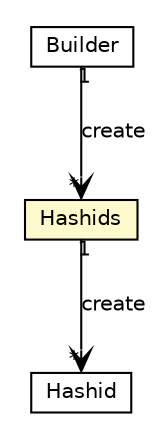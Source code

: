 #!/usr/local/bin/dot
#
# Class diagram 
# Generated by UMLGraph version R5_6-24-gf6e263 (http://www.umlgraph.org/)
#

digraph G {
	edge [fontname="Helvetica",fontsize=10,labelfontname="Helvetica",labelfontsize=10];
	node [fontname="Helvetica",fontsize=10,shape=plaintext];
	nodesep=0.25;
	ranksep=0.5;
	// io.werval.util.Hashid
	c19178 [label=<<table title="io.werval.util.Hashid" border="0" cellborder="1" cellspacing="0" cellpadding="2" port="p" href="./Hashid.html">
		<tr><td><table border="0" cellspacing="0" cellpadding="1">
<tr><td align="center" balign="center"> Hashid </td></tr>
		</table></td></tr>
		</table>>, URL="./Hashid.html", fontname="Helvetica", fontcolor="black", fontsize=10.0];
	// io.werval.util.Hashids
	c19179 [label=<<table title="io.werval.util.Hashids" border="0" cellborder="1" cellspacing="0" cellpadding="2" port="p" bgcolor="lemonChiffon" href="./Hashids.html">
		<tr><td><table border="0" cellspacing="0" cellpadding="1">
<tr><td align="center" balign="center"> Hashids </td></tr>
		</table></td></tr>
		</table>>, URL="./Hashids.html", fontname="Helvetica", fontcolor="black", fontsize=10.0];
	// io.werval.util.Hashids.Builder
	c19180 [label=<<table title="io.werval.util.Hashids.Builder" border="0" cellborder="1" cellspacing="0" cellpadding="2" port="p" href="./Hashids.Builder.html">
		<tr><td><table border="0" cellspacing="0" cellpadding="1">
<tr><td align="center" balign="center"> Builder </td></tr>
		</table></td></tr>
		</table>>, URL="./Hashids.Builder.html", fontname="Helvetica", fontcolor="black", fontsize=10.0];
	// io.werval.util.Hashids NAVASSOC io.werval.util.Hashid
	c19179:p -> c19178:p [taillabel="1", label="create", headlabel="*", fontname="Helvetica", fontcolor="black", fontsize=10.0, color="black", arrowhead=open];
	// io.werval.util.Hashids.Builder NAVASSOC io.werval.util.Hashids
	c19180:p -> c19179:p [taillabel="1", label="create", headlabel="*", fontname="Helvetica", fontcolor="black", fontsize=10.0, color="black", arrowhead=open];
}

